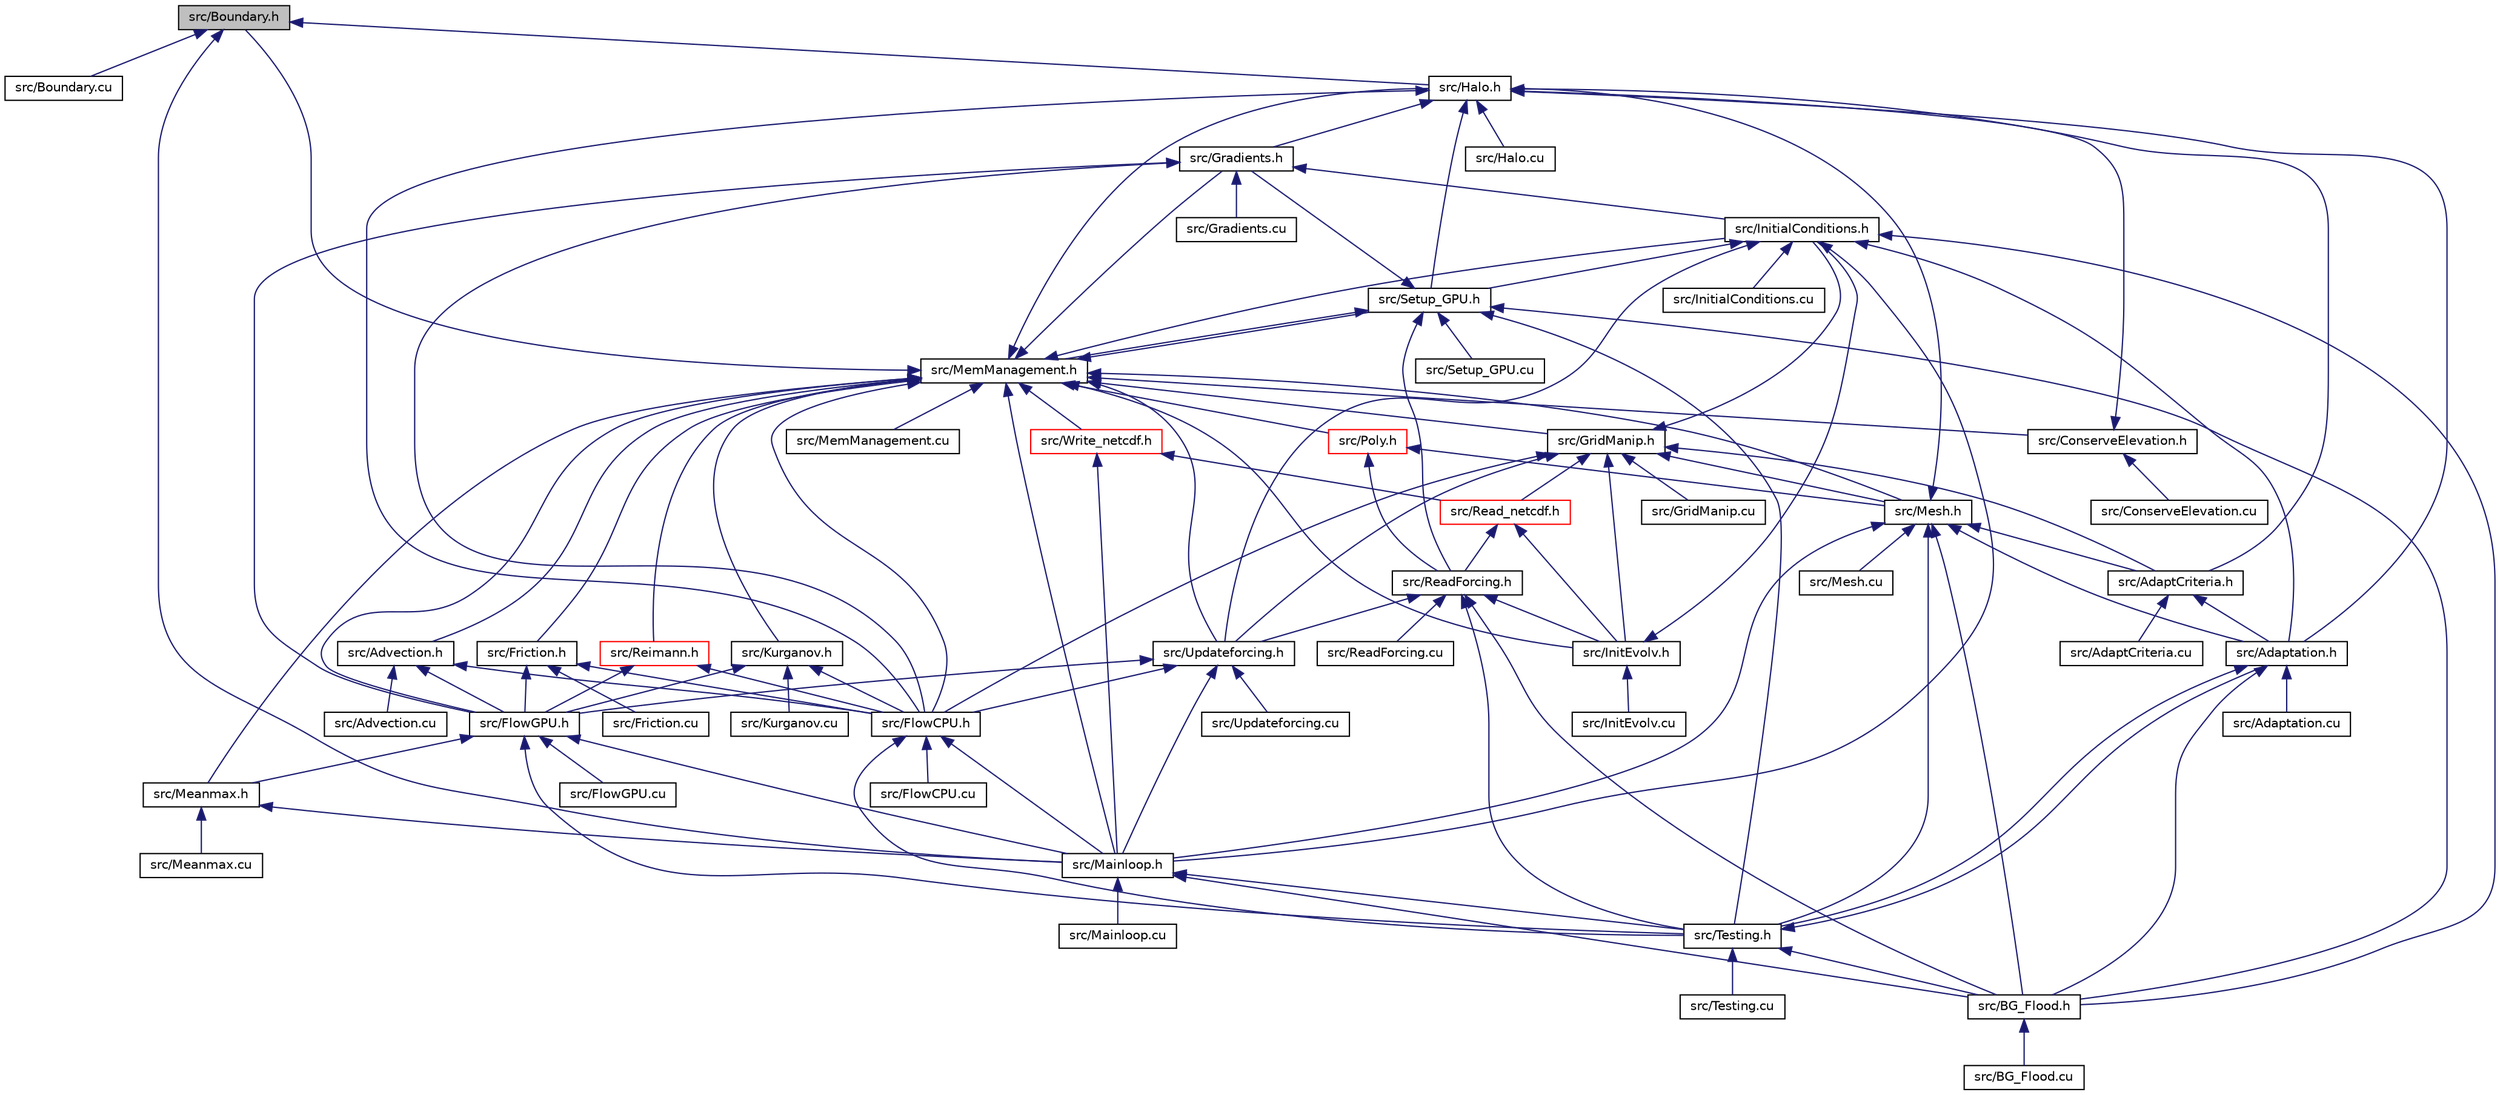 digraph "src/Boundary.h"
{
 // LATEX_PDF_SIZE
  bgcolor="transparent";
  edge [fontname="Helvetica",fontsize="10",labelfontname="Helvetica",labelfontsize="10"];
  node [fontname="Helvetica",fontsize="10",shape=record];
  Node1 [label="src/Boundary.h",height=0.2,width=0.4,color="black", fillcolor="grey75", style="filled", fontcolor="black",tooltip=" "];
  Node1 -> Node2 [dir="back",color="midnightblue",fontsize="10",style="solid"];
  Node2 [label="src/Boundary.cu",height=0.2,width=0.4,color="black",URL="$Boundary_8cu.html",tooltip=" "];
  Node1 -> Node3 [dir="back",color="midnightblue",fontsize="10",style="solid"];
  Node3 [label="src/Halo.h",height=0.2,width=0.4,color="black",URL="$Halo_8h.html",tooltip=" "];
  Node3 -> Node4 [dir="back",color="midnightblue",fontsize="10",style="solid"];
  Node4 [label="src/Adaptation.h",height=0.2,width=0.4,color="black",URL="$Adaptation_8h.html",tooltip=" "];
  Node4 -> Node5 [dir="back",color="midnightblue",fontsize="10",style="solid"];
  Node5 [label="src/Adaptation.cu",height=0.2,width=0.4,color="black",URL="$Adaptation_8cu.html",tooltip=" "];
  Node4 -> Node6 [dir="back",color="midnightblue",fontsize="10",style="solid"];
  Node6 [label="src/BG_Flood.h",height=0.2,width=0.4,color="black",URL="$BG__Flood_8h.html",tooltip=" "];
  Node6 -> Node7 [dir="back",color="midnightblue",fontsize="10",style="solid"];
  Node7 [label="src/BG_Flood.cu",height=0.2,width=0.4,color="black",URL="$BG__Flood_8cu.html",tooltip=" "];
  Node4 -> Node8 [dir="back",color="midnightblue",fontsize="10",style="solid"];
  Node8 [label="src/Testing.h",height=0.2,width=0.4,color="black",URL="$Testing_8h.html",tooltip=" "];
  Node8 -> Node4 [dir="back",color="midnightblue",fontsize="10",style="solid"];
  Node8 -> Node6 [dir="back",color="midnightblue",fontsize="10",style="solid"];
  Node8 -> Node9 [dir="back",color="midnightblue",fontsize="10",style="solid"];
  Node9 [label="src/Testing.cu",height=0.2,width=0.4,color="black",URL="$Testing_8cu.html",tooltip=" "];
  Node3 -> Node10 [dir="back",color="midnightblue",fontsize="10",style="solid"];
  Node10 [label="src/AdaptCriteria.h",height=0.2,width=0.4,color="black",URL="$AdaptCriteria_8h.html",tooltip=" "];
  Node10 -> Node4 [dir="back",color="midnightblue",fontsize="10",style="solid"];
  Node10 -> Node11 [dir="back",color="midnightblue",fontsize="10",style="solid"];
  Node11 [label="src/AdaptCriteria.cu",height=0.2,width=0.4,color="black",URL="$AdaptCriteria_8cu.html",tooltip=" "];
  Node3 -> Node12 [dir="back",color="midnightblue",fontsize="10",style="solid"];
  Node12 [label="src/FlowCPU.h",height=0.2,width=0.4,color="black",URL="$FlowCPU_8h.html",tooltip=" "];
  Node12 -> Node13 [dir="back",color="midnightblue",fontsize="10",style="solid"];
  Node13 [label="src/FlowCPU.cu",height=0.2,width=0.4,color="black",URL="$FlowCPU_8cu.html",tooltip=" "];
  Node12 -> Node14 [dir="back",color="midnightblue",fontsize="10",style="solid"];
  Node14 [label="src/Mainloop.h",height=0.2,width=0.4,color="black",URL="$Mainloop_8h.html",tooltip=" "];
  Node14 -> Node6 [dir="back",color="midnightblue",fontsize="10",style="solid"];
  Node14 -> Node15 [dir="back",color="midnightblue",fontsize="10",style="solid"];
  Node15 [label="src/Mainloop.cu",height=0.2,width=0.4,color="black",URL="$Mainloop_8cu.html",tooltip=" "];
  Node14 -> Node8 [dir="back",color="midnightblue",fontsize="10",style="solid"];
  Node12 -> Node8 [dir="back",color="midnightblue",fontsize="10",style="solid"];
  Node3 -> Node16 [dir="back",color="midnightblue",fontsize="10",style="solid"];
  Node16 [label="src/Gradients.h",height=0.2,width=0.4,color="black",URL="$Gradients_8h.html",tooltip=" "];
  Node16 -> Node12 [dir="back",color="midnightblue",fontsize="10",style="solid"];
  Node16 -> Node17 [dir="back",color="midnightblue",fontsize="10",style="solid"];
  Node17 [label="src/FlowGPU.h",height=0.2,width=0.4,color="black",URL="$FlowGPU_8h.html",tooltip=" "];
  Node17 -> Node18 [dir="back",color="midnightblue",fontsize="10",style="solid"];
  Node18 [label="src/FlowGPU.cu",height=0.2,width=0.4,color="black",URL="$FlowGPU_8cu.html",tooltip=" "];
  Node17 -> Node14 [dir="back",color="midnightblue",fontsize="10",style="solid"];
  Node17 -> Node19 [dir="back",color="midnightblue",fontsize="10",style="solid"];
  Node19 [label="src/Meanmax.h",height=0.2,width=0.4,color="black",URL="$Meanmax_8h.html",tooltip=" "];
  Node19 -> Node14 [dir="back",color="midnightblue",fontsize="10",style="solid"];
  Node19 -> Node20 [dir="back",color="midnightblue",fontsize="10",style="solid"];
  Node20 [label="src/Meanmax.cu",height=0.2,width=0.4,color="black",URL="$Meanmax_8cu.html",tooltip=" "];
  Node17 -> Node8 [dir="back",color="midnightblue",fontsize="10",style="solid"];
  Node16 -> Node21 [dir="back",color="midnightblue",fontsize="10",style="solid"];
  Node21 [label="src/Gradients.cu",height=0.2,width=0.4,color="black",URL="$Gradients_8cu.html",tooltip=" "];
  Node16 -> Node22 [dir="back",color="midnightblue",fontsize="10",style="solid"];
  Node22 [label="src/InitialConditions.h",height=0.2,width=0.4,color="black",URL="$InitialConditions_8h.html",tooltip=" "];
  Node22 -> Node4 [dir="back",color="midnightblue",fontsize="10",style="solid"];
  Node22 -> Node6 [dir="back",color="midnightblue",fontsize="10",style="solid"];
  Node22 -> Node23 [dir="back",color="midnightblue",fontsize="10",style="solid"];
  Node23 [label="src/InitialConditions.cu",height=0.2,width=0.4,color="black",URL="$InitialConditions_8cu.html",tooltip=" "];
  Node22 -> Node14 [dir="back",color="midnightblue",fontsize="10",style="solid"];
  Node22 -> Node24 [dir="back",color="midnightblue",fontsize="10",style="solid"];
  Node24 [label="src/Setup_GPU.h",height=0.2,width=0.4,color="black",URL="$Setup__GPU_8h.html",tooltip=" "];
  Node24 -> Node6 [dir="back",color="midnightblue",fontsize="10",style="solid"];
  Node24 -> Node16 [dir="back",color="midnightblue",fontsize="10",style="solid"];
  Node24 -> Node25 [dir="back",color="midnightblue",fontsize="10",style="solid"];
  Node25 [label="src/MemManagement.h",height=0.2,width=0.4,color="black",URL="$MemManagement_8h.html",tooltip=" "];
  Node25 -> Node26 [dir="back",color="midnightblue",fontsize="10",style="solid"];
  Node26 [label="src/Advection.h",height=0.2,width=0.4,color="black",URL="$Advection_8h.html",tooltip=" "];
  Node26 -> Node27 [dir="back",color="midnightblue",fontsize="10",style="solid"];
  Node27 [label="src/Advection.cu",height=0.2,width=0.4,color="black",URL="$Advection_8cu.html",tooltip=" "];
  Node26 -> Node12 [dir="back",color="midnightblue",fontsize="10",style="solid"];
  Node26 -> Node17 [dir="back",color="midnightblue",fontsize="10",style="solid"];
  Node25 -> Node1 [dir="back",color="midnightblue",fontsize="10",style="solid"];
  Node25 -> Node28 [dir="back",color="midnightblue",fontsize="10",style="solid"];
  Node28 [label="src/ConserveElevation.h",height=0.2,width=0.4,color="black",URL="$ConserveElevation_8h.html",tooltip=" "];
  Node28 -> Node29 [dir="back",color="midnightblue",fontsize="10",style="solid"];
  Node29 [label="src/ConserveElevation.cu",height=0.2,width=0.4,color="black",URL="$ConserveElevation_8cu.html",tooltip=" "];
  Node28 -> Node3 [dir="back",color="midnightblue",fontsize="10",style="solid"];
  Node25 -> Node12 [dir="back",color="midnightblue",fontsize="10",style="solid"];
  Node25 -> Node17 [dir="back",color="midnightblue",fontsize="10",style="solid"];
  Node25 -> Node30 [dir="back",color="midnightblue",fontsize="10",style="solid"];
  Node30 [label="src/Friction.h",height=0.2,width=0.4,color="black",URL="$Friction_8h.html",tooltip=" "];
  Node30 -> Node12 [dir="back",color="midnightblue",fontsize="10",style="solid"];
  Node30 -> Node17 [dir="back",color="midnightblue",fontsize="10",style="solid"];
  Node30 -> Node31 [dir="back",color="midnightblue",fontsize="10",style="solid"];
  Node31 [label="src/Friction.cu",height=0.2,width=0.4,color="black",URL="$Friction_8cu.html",tooltip=" "];
  Node25 -> Node16 [dir="back",color="midnightblue",fontsize="10",style="solid"];
  Node25 -> Node32 [dir="back",color="midnightblue",fontsize="10",style="solid"];
  Node32 [label="src/GridManip.h",height=0.2,width=0.4,color="black",URL="$GridManip_8h.html",tooltip=" "];
  Node32 -> Node10 [dir="back",color="midnightblue",fontsize="10",style="solid"];
  Node32 -> Node12 [dir="back",color="midnightblue",fontsize="10",style="solid"];
  Node32 -> Node33 [dir="back",color="midnightblue",fontsize="10",style="solid"];
  Node33 [label="src/GridManip.cu",height=0.2,width=0.4,color="black",URL="$GridManip_8cu.html",tooltip=" "];
  Node32 -> Node34 [dir="back",color="midnightblue",fontsize="10",style="solid"];
  Node34 [label="src/InitEvolv.h",height=0.2,width=0.4,color="black",URL="$InitEvolv_8h.html",tooltip=" "];
  Node34 -> Node35 [dir="back",color="midnightblue",fontsize="10",style="solid"];
  Node35 [label="src/InitEvolv.cu",height=0.2,width=0.4,color="black",URL="$InitEvolv_8cu.html",tooltip=" "];
  Node34 -> Node22 [dir="back",color="midnightblue",fontsize="10",style="solid"];
  Node32 -> Node22 [dir="back",color="midnightblue",fontsize="10",style="solid"];
  Node32 -> Node36 [dir="back",color="midnightblue",fontsize="10",style="solid"];
  Node36 [label="src/Mesh.h",height=0.2,width=0.4,color="black",URL="$Mesh_8h.html",tooltip=" "];
  Node36 -> Node4 [dir="back",color="midnightblue",fontsize="10",style="solid"];
  Node36 -> Node10 [dir="back",color="midnightblue",fontsize="10",style="solid"];
  Node36 -> Node6 [dir="back",color="midnightblue",fontsize="10",style="solid"];
  Node36 -> Node3 [dir="back",color="midnightblue",fontsize="10",style="solid"];
  Node36 -> Node14 [dir="back",color="midnightblue",fontsize="10",style="solid"];
  Node36 -> Node37 [dir="back",color="midnightblue",fontsize="10",style="solid"];
  Node37 [label="src/Mesh.cu",height=0.2,width=0.4,color="black",URL="$Mesh_8cu.html",tooltip=" "];
  Node36 -> Node8 [dir="back",color="midnightblue",fontsize="10",style="solid"];
  Node32 -> Node38 [dir="back",color="midnightblue",fontsize="10",style="solid"];
  Node38 [label="src/Read_netcdf.h",height=0.2,width=0.4,color="red",URL="$Read__netcdf_8h.html",tooltip=" "];
  Node38 -> Node34 [dir="back",color="midnightblue",fontsize="10",style="solid"];
  Node38 -> Node40 [dir="back",color="midnightblue",fontsize="10",style="solid"];
  Node40 [label="src/ReadForcing.h",height=0.2,width=0.4,color="black",URL="$ReadForcing_8h.html",tooltip=" "];
  Node40 -> Node6 [dir="back",color="midnightblue",fontsize="10",style="solid"];
  Node40 -> Node34 [dir="back",color="midnightblue",fontsize="10",style="solid"];
  Node40 -> Node41 [dir="back",color="midnightblue",fontsize="10",style="solid"];
  Node41 [label="src/ReadForcing.cu",height=0.2,width=0.4,color="black",URL="$ReadForcing_8cu.html",tooltip=" "];
  Node40 -> Node8 [dir="back",color="midnightblue",fontsize="10",style="solid"];
  Node40 -> Node42 [dir="back",color="midnightblue",fontsize="10",style="solid"];
  Node42 [label="src/Updateforcing.h",height=0.2,width=0.4,color="black",URL="$Updateforcing_8h.html",tooltip=" "];
  Node42 -> Node12 [dir="back",color="midnightblue",fontsize="10",style="solid"];
  Node42 -> Node17 [dir="back",color="midnightblue",fontsize="10",style="solid"];
  Node42 -> Node14 [dir="back",color="midnightblue",fontsize="10",style="solid"];
  Node42 -> Node43 [dir="back",color="midnightblue",fontsize="10",style="solid"];
  Node43 [label="src/Updateforcing.cu",height=0.2,width=0.4,color="black",URL="$Updateforcing_8cu.html",tooltip=" "];
  Node32 -> Node42 [dir="back",color="midnightblue",fontsize="10",style="solid"];
  Node25 -> Node3 [dir="back",color="midnightblue",fontsize="10",style="solid"];
  Node25 -> Node34 [dir="back",color="midnightblue",fontsize="10",style="solid"];
  Node25 -> Node22 [dir="back",color="midnightblue",fontsize="10",style="solid"];
  Node25 -> Node44 [dir="back",color="midnightblue",fontsize="10",style="solid"];
  Node44 [label="src/Kurganov.h",height=0.2,width=0.4,color="black",URL="$Kurganov_8h.html",tooltip=" "];
  Node44 -> Node12 [dir="back",color="midnightblue",fontsize="10",style="solid"];
  Node44 -> Node17 [dir="back",color="midnightblue",fontsize="10",style="solid"];
  Node44 -> Node45 [dir="back",color="midnightblue",fontsize="10",style="solid"];
  Node45 [label="src/Kurganov.cu",height=0.2,width=0.4,color="black",URL="$Kurganov_8cu.html",tooltip=" "];
  Node25 -> Node14 [dir="back",color="midnightblue",fontsize="10",style="solid"];
  Node25 -> Node19 [dir="back",color="midnightblue",fontsize="10",style="solid"];
  Node25 -> Node46 [dir="back",color="midnightblue",fontsize="10",style="solid"];
  Node46 [label="src/MemManagement.cu",height=0.2,width=0.4,color="black",URL="$MemManagement_8cu.html",tooltip=" "];
  Node25 -> Node36 [dir="back",color="midnightblue",fontsize="10",style="solid"];
  Node25 -> Node47 [dir="back",color="midnightblue",fontsize="10",style="solid"];
  Node47 [label="src/Poly.h",height=0.2,width=0.4,color="red",URL="$Poly_8h.html",tooltip=" "];
  Node47 -> Node36 [dir="back",color="midnightblue",fontsize="10",style="solid"];
  Node47 -> Node40 [dir="back",color="midnightblue",fontsize="10",style="solid"];
  Node25 -> Node49 [dir="back",color="midnightblue",fontsize="10",style="solid"];
  Node49 [label="src/Reimann.h",height=0.2,width=0.4,color="red",URL="$Reimann_8h.html",tooltip=" "];
  Node49 -> Node12 [dir="back",color="midnightblue",fontsize="10",style="solid"];
  Node49 -> Node17 [dir="back",color="midnightblue",fontsize="10",style="solid"];
  Node25 -> Node24 [dir="back",color="midnightblue",fontsize="10",style="solid"];
  Node25 -> Node42 [dir="back",color="midnightblue",fontsize="10",style="solid"];
  Node25 -> Node51 [dir="back",color="midnightblue",fontsize="10",style="solid"];
  Node51 [label="src/Write_netcdf.h",height=0.2,width=0.4,color="red",URL="$Write__netcdf_8h.html",tooltip=" "];
  Node51 -> Node14 [dir="back",color="midnightblue",fontsize="10",style="solid"];
  Node51 -> Node38 [dir="back",color="midnightblue",fontsize="10",style="solid"];
  Node24 -> Node40 [dir="back",color="midnightblue",fontsize="10",style="solid"];
  Node24 -> Node53 [dir="back",color="midnightblue",fontsize="10",style="solid"];
  Node53 [label="src/Setup_GPU.cu",height=0.2,width=0.4,color="black",URL="$Setup__GPU_8cu.html",tooltip=" "];
  Node24 -> Node8 [dir="back",color="midnightblue",fontsize="10",style="solid"];
  Node22 -> Node42 [dir="back",color="midnightblue",fontsize="10",style="solid"];
  Node3 -> Node54 [dir="back",color="midnightblue",fontsize="10",style="solid"];
  Node54 [label="src/Halo.cu",height=0.2,width=0.4,color="black",URL="$Halo_8cu.html",tooltip=" "];
  Node3 -> Node24 [dir="back",color="midnightblue",fontsize="10",style="solid"];
  Node1 -> Node14 [dir="back",color="midnightblue",fontsize="10",style="solid"];
}

